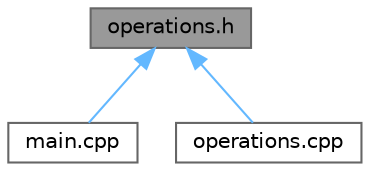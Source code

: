 digraph "operations.h"
{
 // LATEX_PDF_SIZE
  bgcolor="transparent";
  edge [fontname=Helvetica,fontsize=10,labelfontname=Helvetica,labelfontsize=10];
  node [fontname=Helvetica,fontsize=10,shape=box,height=0.2,width=0.4];
  Node1 [id="Node000001",label="operations.h",height=0.2,width=0.4,color="gray40", fillcolor="grey60", style="filled", fontcolor="black",tooltip="Заголовочный файл с определением функций для операций над массивом чисел."];
  Node1 -> Node2 [id="edge1_Node000001_Node000002",dir="back",color="steelblue1",style="solid",tooltip=" "];
  Node2 [id="Node000002",label="main.cpp",height=0.2,width=0.4,color="grey40", fillcolor="white", style="filled",URL="$main_8cpp.html",tooltip="Главный файл программы для обработки массива чисел из файла."];
  Node1 -> Node3 [id="edge2_Node000001_Node000003",dir="back",color="steelblue1",style="solid",tooltip=" "];
  Node3 [id="Node000003",label="operations.cpp",height=0.2,width=0.4,color="grey40", fillcolor="white", style="filled",URL="$operations_8cpp.html",tooltip="Реализация функций для операций над массивом чисел."];
}
